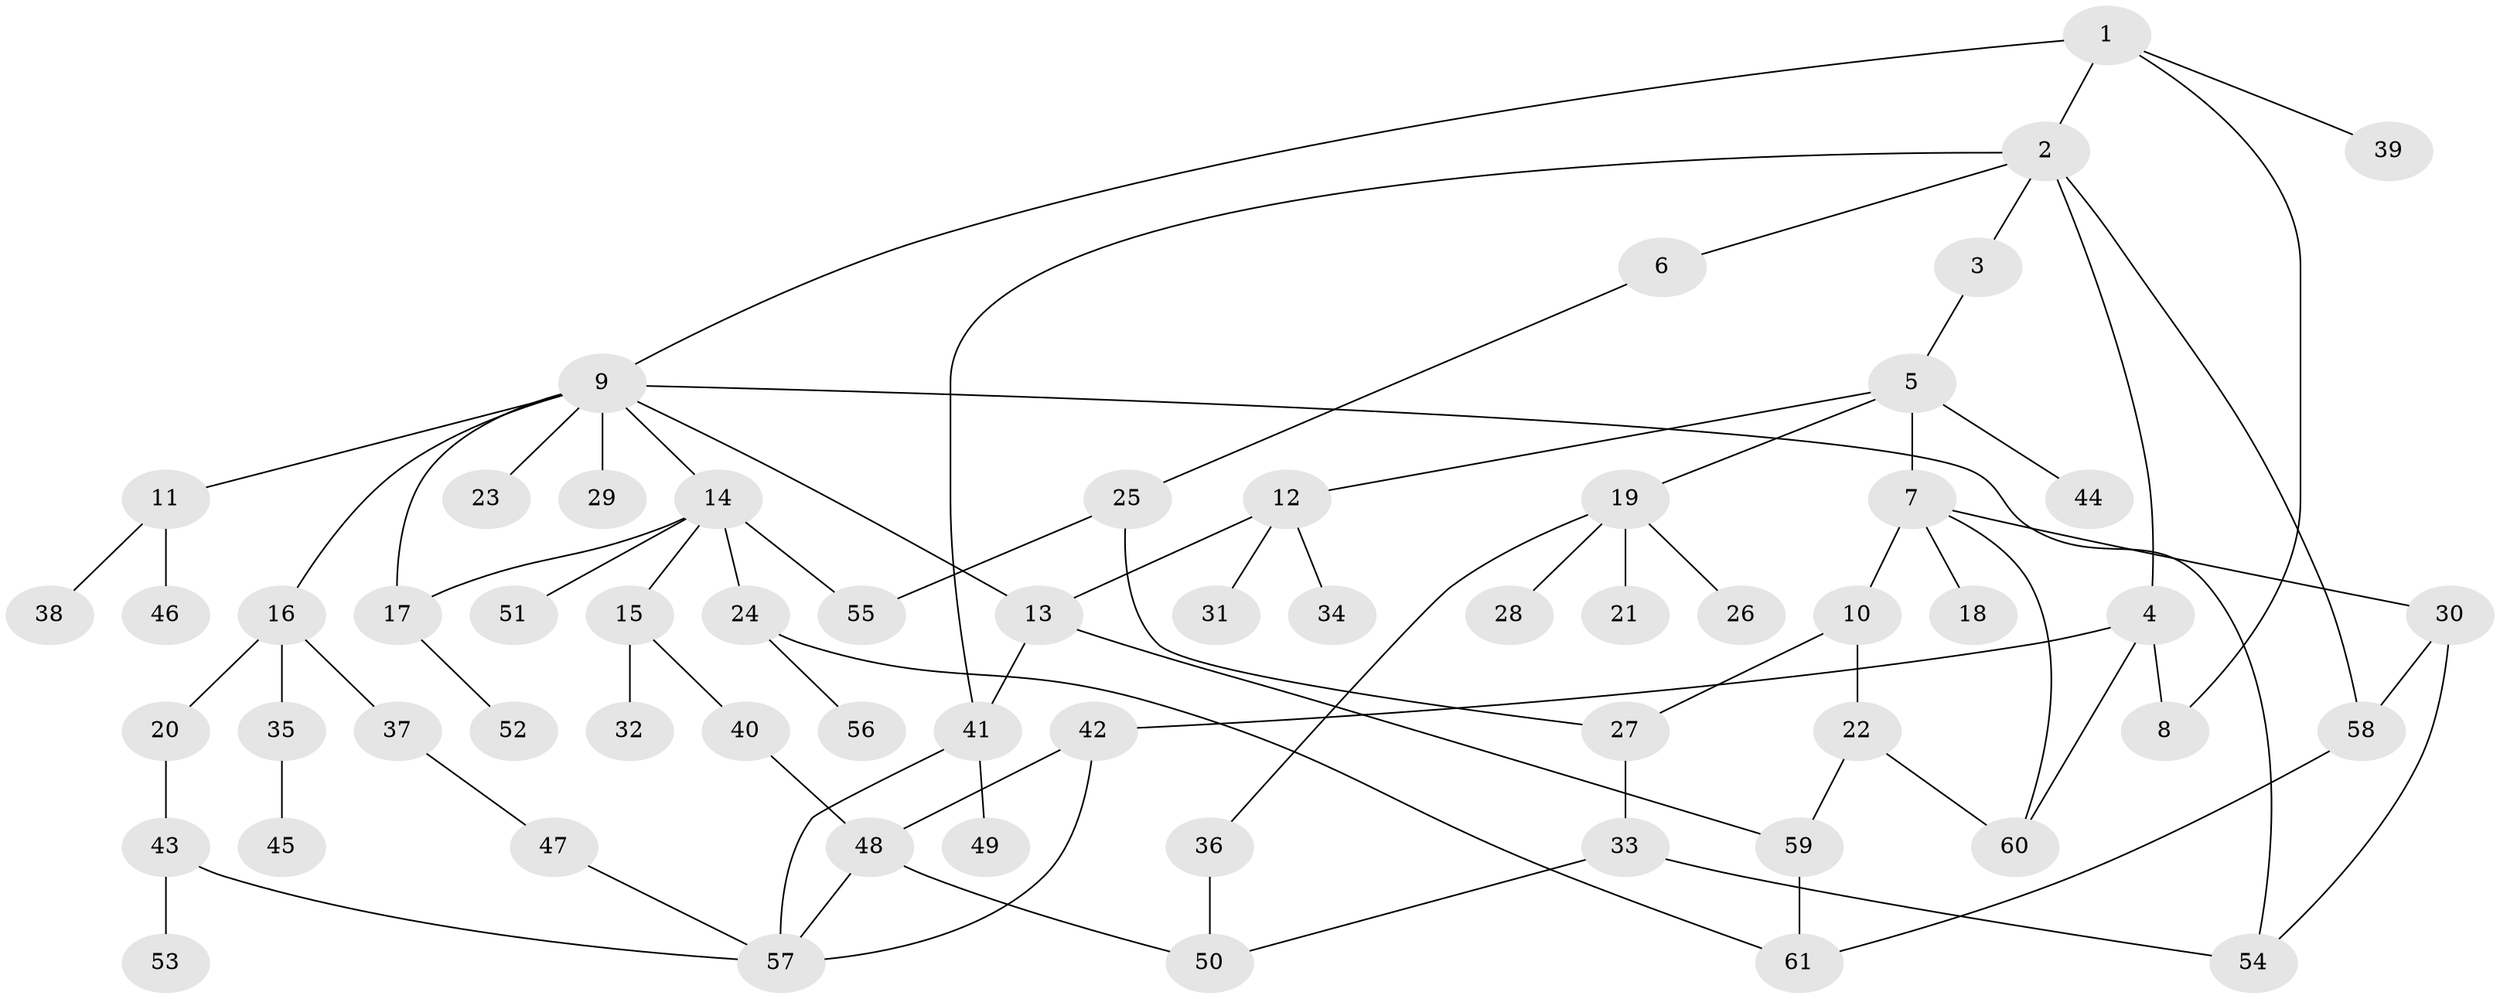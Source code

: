 // Generated by graph-tools (version 1.1) at 2025/13/03/09/25 04:13:22]
// undirected, 61 vertices, 81 edges
graph export_dot {
graph [start="1"]
  node [color=gray90,style=filled];
  1;
  2;
  3;
  4;
  5;
  6;
  7;
  8;
  9;
  10;
  11;
  12;
  13;
  14;
  15;
  16;
  17;
  18;
  19;
  20;
  21;
  22;
  23;
  24;
  25;
  26;
  27;
  28;
  29;
  30;
  31;
  32;
  33;
  34;
  35;
  36;
  37;
  38;
  39;
  40;
  41;
  42;
  43;
  44;
  45;
  46;
  47;
  48;
  49;
  50;
  51;
  52;
  53;
  54;
  55;
  56;
  57;
  58;
  59;
  60;
  61;
  1 -- 2;
  1 -- 8;
  1 -- 9;
  1 -- 39;
  2 -- 3;
  2 -- 4;
  2 -- 6;
  2 -- 58;
  2 -- 41;
  3 -- 5;
  4 -- 42;
  4 -- 8;
  4 -- 60;
  5 -- 7;
  5 -- 12;
  5 -- 19;
  5 -- 44;
  6 -- 25;
  7 -- 10;
  7 -- 18;
  7 -- 30;
  7 -- 60;
  9 -- 11;
  9 -- 13;
  9 -- 14;
  9 -- 16;
  9 -- 23;
  9 -- 29;
  9 -- 54;
  9 -- 17;
  10 -- 22;
  10 -- 27;
  11 -- 38;
  11 -- 46;
  12 -- 31;
  12 -- 34;
  12 -- 13;
  13 -- 41;
  13 -- 59;
  14 -- 15;
  14 -- 17;
  14 -- 24;
  14 -- 51;
  14 -- 55;
  15 -- 32;
  15 -- 40;
  16 -- 20;
  16 -- 35;
  16 -- 37;
  17 -- 52;
  19 -- 21;
  19 -- 26;
  19 -- 28;
  19 -- 36;
  20 -- 43;
  22 -- 60;
  22 -- 59;
  24 -- 56;
  24 -- 61;
  25 -- 27;
  25 -- 55;
  27 -- 33;
  30 -- 58;
  30 -- 54;
  33 -- 50;
  33 -- 54;
  35 -- 45;
  36 -- 50;
  37 -- 47;
  40 -- 48;
  41 -- 49;
  41 -- 57;
  42 -- 48;
  42 -- 57;
  43 -- 53;
  43 -- 57;
  47 -- 57;
  48 -- 57;
  48 -- 50;
  58 -- 61;
  59 -- 61;
}
